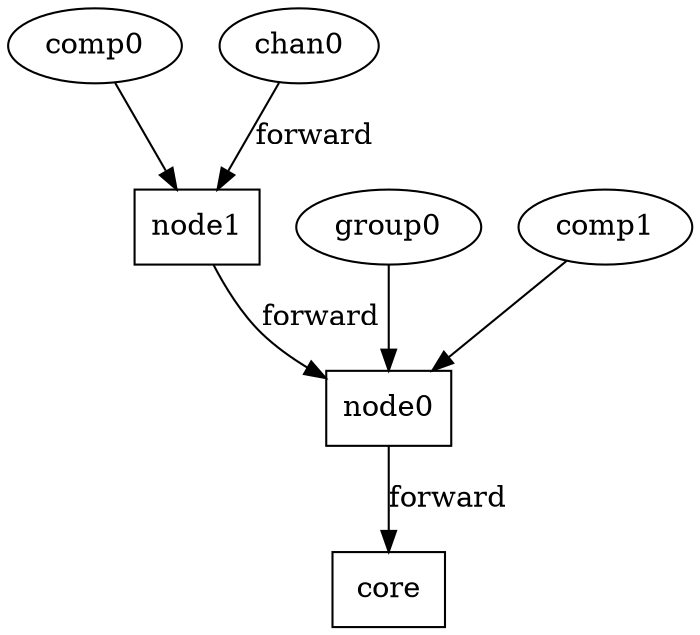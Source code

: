# generation command : dot graph.dot -o logger_graph.png -Tpng
# generation requires graphviz tool installation
digraph {
  core [shape=box]
  node0 [shape=box]
  node1 [shape=box]
  node1 -> node0 [label=forward]
  comp0 -> node1
  chan0 -> node1 [label=forward]
  group0 -> node0
  comp1 -> node0
  node0 -> core [label=forward]
}
